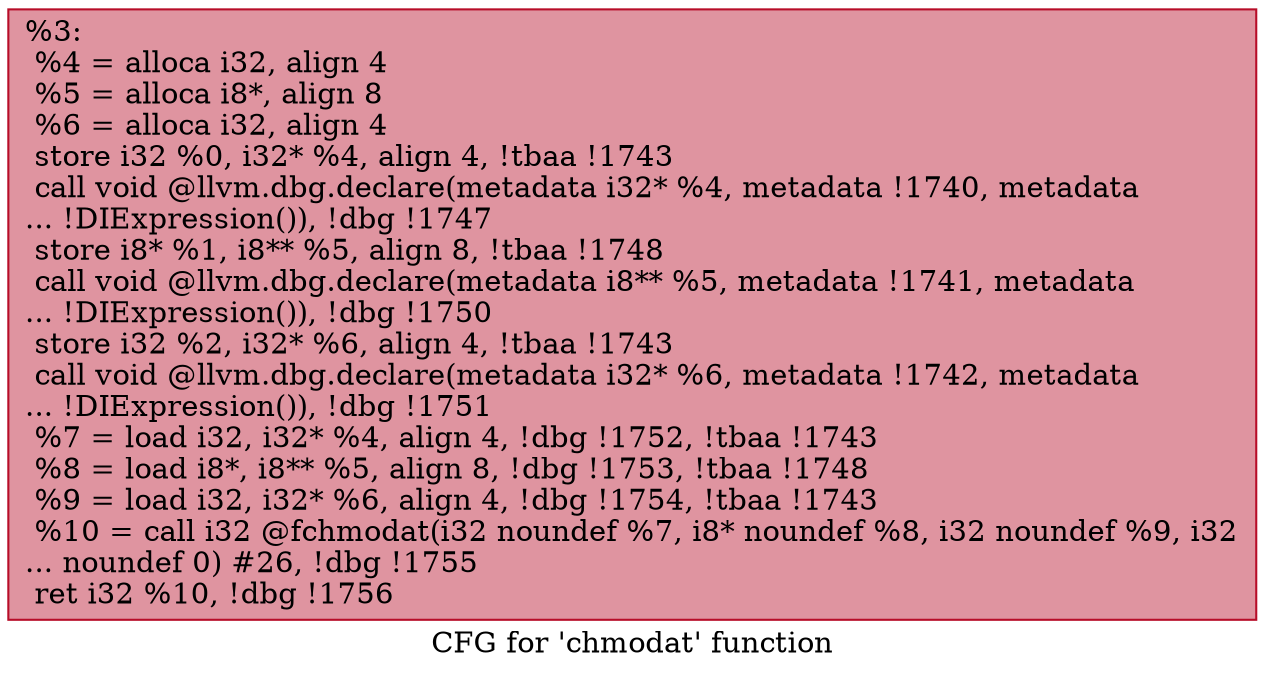 digraph "CFG for 'chmodat' function" {
	label="CFG for 'chmodat' function";

	Node0x192a430 [shape=record,color="#b70d28ff", style=filled, fillcolor="#b70d2870",label="{%3:\l  %4 = alloca i32, align 4\l  %5 = alloca i8*, align 8\l  %6 = alloca i32, align 4\l  store i32 %0, i32* %4, align 4, !tbaa !1743\l  call void @llvm.dbg.declare(metadata i32* %4, metadata !1740, metadata\l... !DIExpression()), !dbg !1747\l  store i8* %1, i8** %5, align 8, !tbaa !1748\l  call void @llvm.dbg.declare(metadata i8** %5, metadata !1741, metadata\l... !DIExpression()), !dbg !1750\l  store i32 %2, i32* %6, align 4, !tbaa !1743\l  call void @llvm.dbg.declare(metadata i32* %6, metadata !1742, metadata\l... !DIExpression()), !dbg !1751\l  %7 = load i32, i32* %4, align 4, !dbg !1752, !tbaa !1743\l  %8 = load i8*, i8** %5, align 8, !dbg !1753, !tbaa !1748\l  %9 = load i32, i32* %6, align 4, !dbg !1754, !tbaa !1743\l  %10 = call i32 @fchmodat(i32 noundef %7, i8* noundef %8, i32 noundef %9, i32\l... noundef 0) #26, !dbg !1755\l  ret i32 %10, !dbg !1756\l}"];
}
